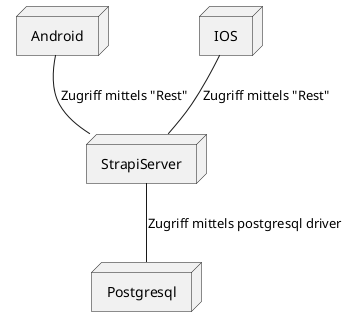 @startuml

node Android
node IOS
node StrapiServer
node Postgresql

Android -- StrapiServer : "Zugriff mittels "Rest""
IOS -- StrapiServer : "Zugriff mittels "Rest""
StrapiServer -- Postgresql : "Zugriff mittels postgresql driver"
@enduml